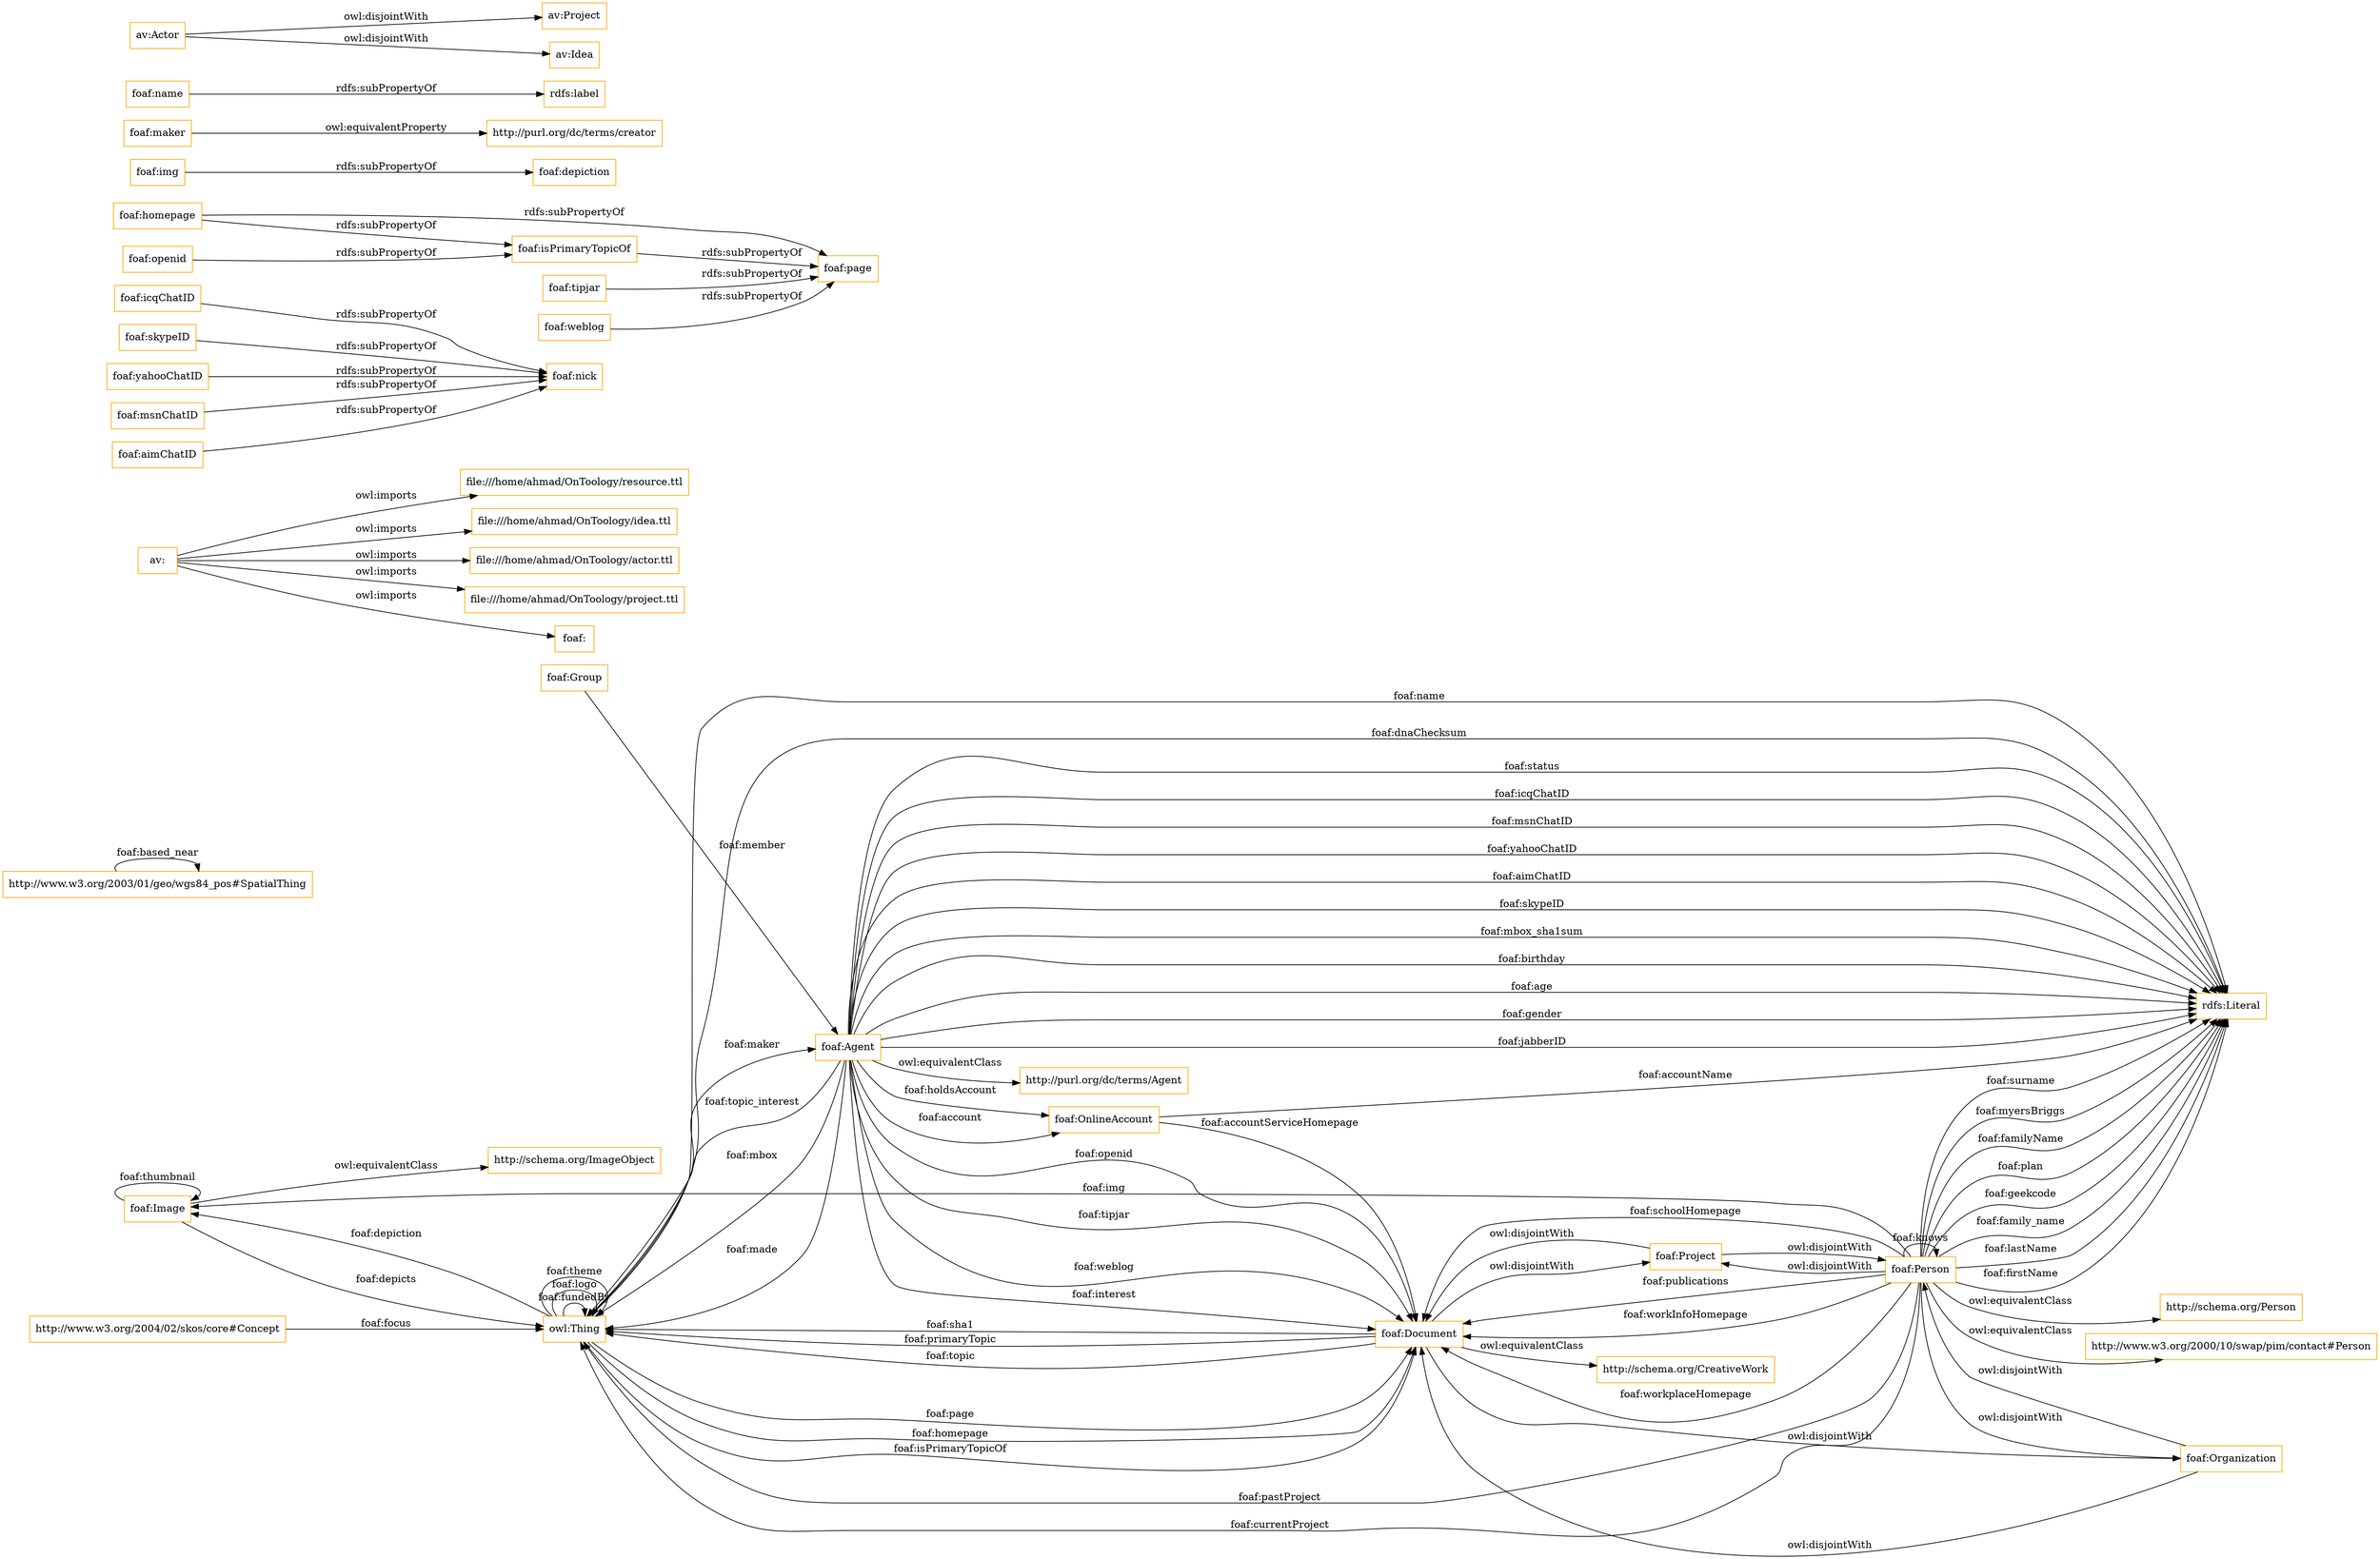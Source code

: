 digraph ar2dtool_diagram { 
rankdir=LR;
size="1501"
node [shape = rectangle, color="orange"]; "foaf:Image" "foaf:Project" "foaf:Agent" "foaf:Document" "http://www.w3.org/2003/01/geo/wgs84_pos#SpatialThing" "foaf:OnlineAccount" "foaf:Person" "foaf:Organization" "foaf:Group" ; /*classes style*/
	"av:" -> "file:///home/ahmad/OnToology/resource.ttl" [ label = "owl:imports" ];
	"av:" -> "file:///home/ahmad/OnToology/idea.ttl" [ label = "owl:imports" ];
	"av:" -> "file:///home/ahmad/OnToology/actor.ttl" [ label = "owl:imports" ];
	"av:" -> "file:///home/ahmad/OnToology/project.ttl" [ label = "owl:imports" ];
	"av:" -> "foaf:" [ label = "owl:imports" ];
	"foaf:icqChatID" -> "foaf:nick" [ label = "rdfs:subPropertyOf" ];
	"foaf:isPrimaryTopicOf" -> "foaf:page" [ label = "rdfs:subPropertyOf" ];
	"foaf:openid" -> "foaf:isPrimaryTopicOf" [ label = "rdfs:subPropertyOf" ];
	"foaf:Project" -> "foaf:Document" [ label = "owl:disjointWith" ];
	"foaf:Project" -> "foaf:Person" [ label = "owl:disjointWith" ];
	"foaf:skypeID" -> "foaf:nick" [ label = "rdfs:subPropertyOf" ];
	"foaf:Image" -> "http://schema.org/ImageObject" [ label = "owl:equivalentClass" ];
	"foaf:yahooChatID" -> "foaf:nick" [ label = "rdfs:subPropertyOf" ];
	"foaf:homepage" -> "foaf:page" [ label = "rdfs:subPropertyOf" ];
	"foaf:homepage" -> "foaf:isPrimaryTopicOf" [ label = "rdfs:subPropertyOf" ];
	"foaf:img" -> "foaf:depiction" [ label = "rdfs:subPropertyOf" ];
	"foaf:msnChatID" -> "foaf:nick" [ label = "rdfs:subPropertyOf" ];
	"foaf:Organization" -> "foaf:Document" [ label = "owl:disjointWith" ];
	"foaf:Organization" -> "foaf:Person" [ label = "owl:disjointWith" ];
	"foaf:maker" -> "http://purl.org/dc/terms/creator" [ label = "owl:equivalentProperty" ];
	"foaf:name" -> "rdfs:label" [ label = "rdfs:subPropertyOf" ];
	"foaf:tipjar" -> "foaf:page" [ label = "rdfs:subPropertyOf" ];
	"foaf:Agent" -> "http://purl.org/dc/terms/Agent" [ label = "owl:equivalentClass" ];
	"foaf:weblog" -> "foaf:page" [ label = "rdfs:subPropertyOf" ];
	"foaf:Person" -> "foaf:Project" [ label = "owl:disjointWith" ];
	"foaf:Person" -> "http://schema.org/Person" [ label = "owl:equivalentClass" ];
	"foaf:Person" -> "http://www.w3.org/2000/10/swap/pim/contact#Person" [ label = "owl:equivalentClass" ];
	"foaf:Person" -> "foaf:Organization" [ label = "owl:disjointWith" ];
	"foaf:aimChatID" -> "foaf:nick" [ label = "rdfs:subPropertyOf" ];
	"av:Actor" -> "av:Project" [ label = "owl:disjointWith" ];
	"av:Actor" -> "av:Idea" [ label = "owl:disjointWith" ];
	"foaf:Document" -> "foaf:Project" [ label = "owl:disjointWith" ];
	"foaf:Document" -> "foaf:Organization" [ label = "owl:disjointWith" ];
	"foaf:Document" -> "http://schema.org/CreativeWork" [ label = "owl:equivalentClass" ];
	"owl:Thing" -> "rdfs:Literal" [ label = "foaf:name" ];
	"owl:Thing" -> "foaf:Document" [ label = "foaf:page" ];
	"foaf:Agent" -> "foaf:Document" [ label = "foaf:openid" ];
	"foaf:Document" -> "owl:Thing" [ label = "foaf:sha1" ];
	"owl:Thing" -> "rdfs:Literal" [ label = "foaf:dnaChecksum" ];
	"foaf:Agent" -> "foaf:Document" [ label = "foaf:tipjar" ];
	"foaf:Person" -> "foaf:Document" [ label = "foaf:publications" ];
	"foaf:Person" -> "owl:Thing" [ label = "foaf:pastProject" ];
	"foaf:Person" -> "rdfs:Literal" [ label = "foaf:firstName" ];
	"foaf:Person" -> "rdfs:Literal" [ label = "foaf:surname" ];
	"foaf:Agent" -> "owl:Thing" [ label = "foaf:topic_interest" ];
	"owl:Thing" -> "owl:Thing" [ label = "foaf:fundedBy" ];
	"http://www.w3.org/2003/01/geo/wgs84_pos#SpatialThing" -> "http://www.w3.org/2003/01/geo/wgs84_pos#SpatialThing" [ label = "foaf:based_near" ];
	"foaf:Agent" -> "foaf:OnlineAccount" [ label = "foaf:account" ];
	"foaf:Agent" -> "rdfs:Literal" [ label = "foaf:gender" ];
	"foaf:Person" -> "foaf:Image" [ label = "foaf:img" ];
	"foaf:Agent" -> "rdfs:Literal" [ label = "foaf:jabberID" ];
	"foaf:Agent" -> "rdfs:Literal" [ label = "foaf:status" ];
	"foaf:Person" -> "foaf:Document" [ label = "foaf:workInfoHomepage" ];
	"foaf:Agent" -> "rdfs:Literal" [ label = "foaf:icqChatID" ];
	"owl:Thing" -> "foaf:Document" [ label = "foaf:homepage" ];
	"foaf:Agent" -> "foaf:Document" [ label = "foaf:weblog" ];
	"foaf:Agent" -> "foaf:Document" [ label = "foaf:interest" ];
	"foaf:Person" -> "foaf:Document" [ label = "foaf:workplaceHomepage" ];
	"foaf:Agent" -> "rdfs:Literal" [ label = "foaf:msnChatID" ];
	"foaf:Person" -> "foaf:Document" [ label = "foaf:schoolHomepage" ];
	"owl:Thing" -> "foaf:Agent" [ label = "foaf:maker" ];
	"foaf:Agent" -> "foaf:OnlineAccount" [ label = "foaf:holdsAccount" ];
	"foaf:OnlineAccount" -> "foaf:Document" [ label = "foaf:accountServiceHomepage" ];
	"foaf:Agent" -> "rdfs:Literal" [ label = "foaf:yahooChatID" ];
	"owl:Thing" -> "foaf:Document" [ label = "foaf:isPrimaryTopicOf" ];
	"foaf:Image" -> "foaf:Image" [ label = "foaf:thumbnail" ];
	"foaf:Person" -> "rdfs:Literal" [ label = "foaf:myersBriggs" ];
	"foaf:Person" -> "rdfs:Literal" [ label = "foaf:familyName" ];
	"http://www.w3.org/2004/02/skos/core#Concept" -> "owl:Thing" [ label = "foaf:focus" ];
	"foaf:Document" -> "owl:Thing" [ label = "foaf:primaryTopic" ];
	"foaf:Group" -> "foaf:Agent" [ label = "foaf:member" ];
	"foaf:Agent" -> "owl:Thing" [ label = "foaf:mbox" ];
	"foaf:Person" -> "foaf:Person" [ label = "foaf:knows" ];
	"owl:Thing" -> "owl:Thing" [ label = "foaf:logo" ];
	"foaf:Agent" -> "rdfs:Literal" [ label = "foaf:aimChatID" ];
	"owl:Thing" -> "owl:Thing" [ label = "foaf:theme" ];
	"foaf:Person" -> "rdfs:Literal" [ label = "foaf:plan" ];
	"foaf:Person" -> "rdfs:Literal" [ label = "foaf:geekcode" ];
	"foaf:Person" -> "rdfs:Literal" [ label = "foaf:family_name" ];
	"owl:Thing" -> "foaf:Image" [ label = "foaf:depiction" ];
	"foaf:Agent" -> "owl:Thing" [ label = "foaf:made" ];
	"foaf:Person" -> "owl:Thing" [ label = "foaf:currentProject" ];
	"foaf:Agent" -> "rdfs:Literal" [ label = "foaf:skypeID" ];
	"foaf:Agent" -> "rdfs:Literal" [ label = "foaf:mbox_sha1sum" ];
	"foaf:Person" -> "rdfs:Literal" [ label = "foaf:lastName" ];
	"foaf:OnlineAccount" -> "rdfs:Literal" [ label = "foaf:accountName" ];
	"foaf:Agent" -> "rdfs:Literal" [ label = "foaf:birthday" ];
	"foaf:Agent" -> "rdfs:Literal" [ label = "foaf:age" ];
	"foaf:Image" -> "owl:Thing" [ label = "foaf:depicts" ];
	"foaf:Document" -> "owl:Thing" [ label = "foaf:topic" ];

}

